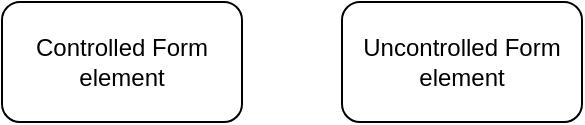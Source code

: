 <mxfile version="11.3.0" type="device" pages="1"><diagram id="6lwv6GZRh60fi2FkBeKy" name="Page-1"><mxGraphModel dx="838" dy="480" grid="1" gridSize="10" guides="1" tooltips="1" connect="1" arrows="1" fold="1" page="1" pageScale="1" pageWidth="850" pageHeight="1100" math="0" shadow="0"><root><mxCell id="0"/><mxCell id="1" parent="0"/><mxCell id="ZPw2Ejb0jd7dU1SYSW5V-1" value="Controlled Form element" style="rounded=1;whiteSpace=wrap;html=1;" vertex="1" parent="1"><mxGeometry x="140" y="180" width="120" height="60" as="geometry"/></mxCell><mxCell id="ZPw2Ejb0jd7dU1SYSW5V-2" value="Uncontrolled Form element" style="rounded=1;whiteSpace=wrap;html=1;" vertex="1" parent="1"><mxGeometry x="310" y="180" width="120" height="60" as="geometry"/></mxCell></root></mxGraphModel></diagram></mxfile>